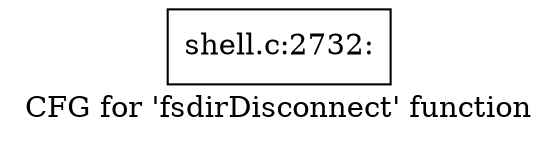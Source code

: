 digraph "CFG for 'fsdirDisconnect' function" {
	label="CFG for 'fsdirDisconnect' function";

	Node0x56027686dcf0 [shape=record,label="{shell.c:2732:}"];
}
